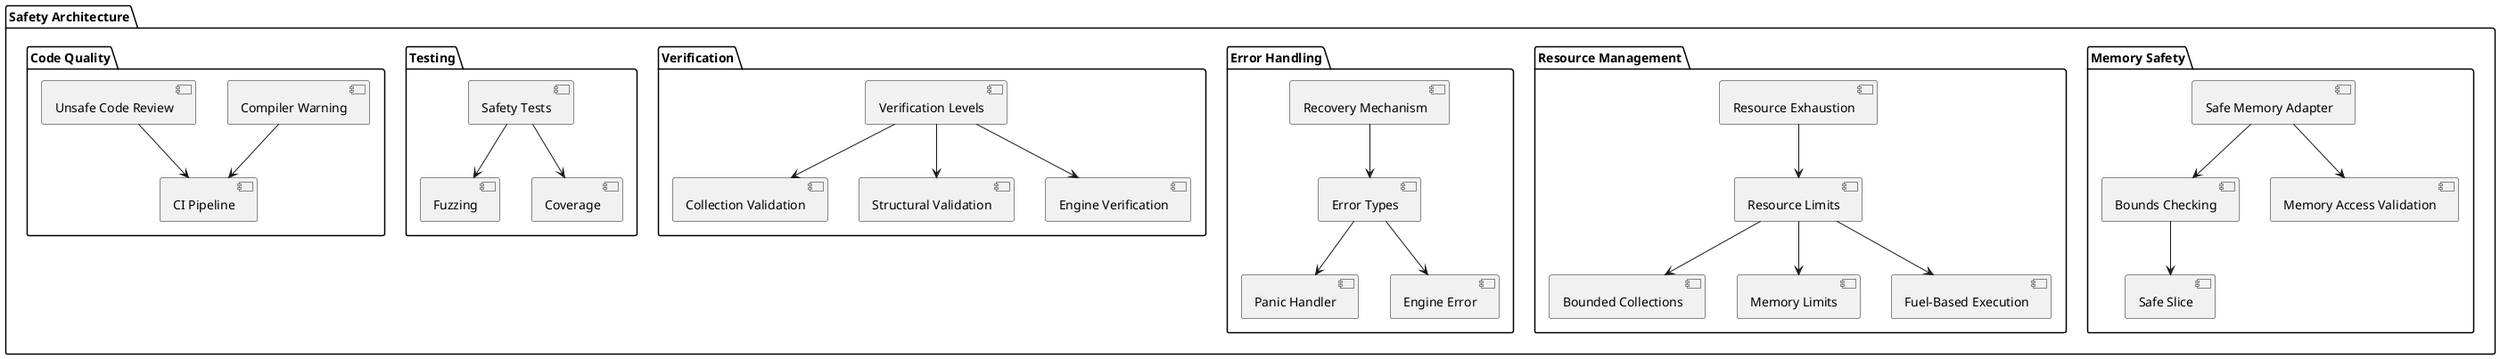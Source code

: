 @startuml

package "Safety Architecture" {
  package "Memory Safety" {
    [Bounds Checking] as BoundsCheck
    [Safe Memory Adapter] as SafeAdapter
    [Safe Slice] as SafeSlice
    [Memory Access Validation] as MemValid
    
    BoundsCheck --> SafeSlice
    SafeAdapter --> MemValid
    SafeAdapter --> BoundsCheck
  }
  
  package "Resource Management" {
    [Resource Limits] as ResLimits
    [Bounded Collections] as BoundedColl
    [Memory Limits] as MemLimits
    [Fuel-Based Execution] as FuelExec
    [Resource Exhaustion] as ResExhaust
    
    ResLimits --> BoundedColl
    ResLimits --> MemLimits
    ResLimits --> FuelExec
    ResExhaust --> ResLimits
  }
  
  package "Error Handling" {
    [Error Types] as ErrorTypes
    [Panic Handler] as PanicHandler
    [Engine Error] as EngineError
    [Recovery Mechanism] as Recovery
    
    ErrorTypes --> PanicHandler
    ErrorTypes --> EngineError
    Recovery --> ErrorTypes
  }
  
  package "Verification" {
    [Verification Levels] as VerifyLevel
    [Collection Validation] as CollValid
    [Structural Validation] as StructValid
    [Engine Verification] as EngineVerify
    
    VerifyLevel --> CollValid
    VerifyLevel --> StructValid
    VerifyLevel --> EngineVerify
  }
  
  package "Testing" {
    [Safety Tests] as SafetyTest
    [Fuzzing] as Fuzzing
    [Coverage] as Coverage
    
    SafetyTest --> Fuzzing
    SafetyTest --> Coverage
  }
  
  package "Code Quality" {
    [Compiler Warning] as Warning
    [Unsafe Code Review] as UnsafeReview
    [CI Pipeline] as CI
    
    Warning --> CI
    UnsafeReview --> CI
  }
}

@enduml 